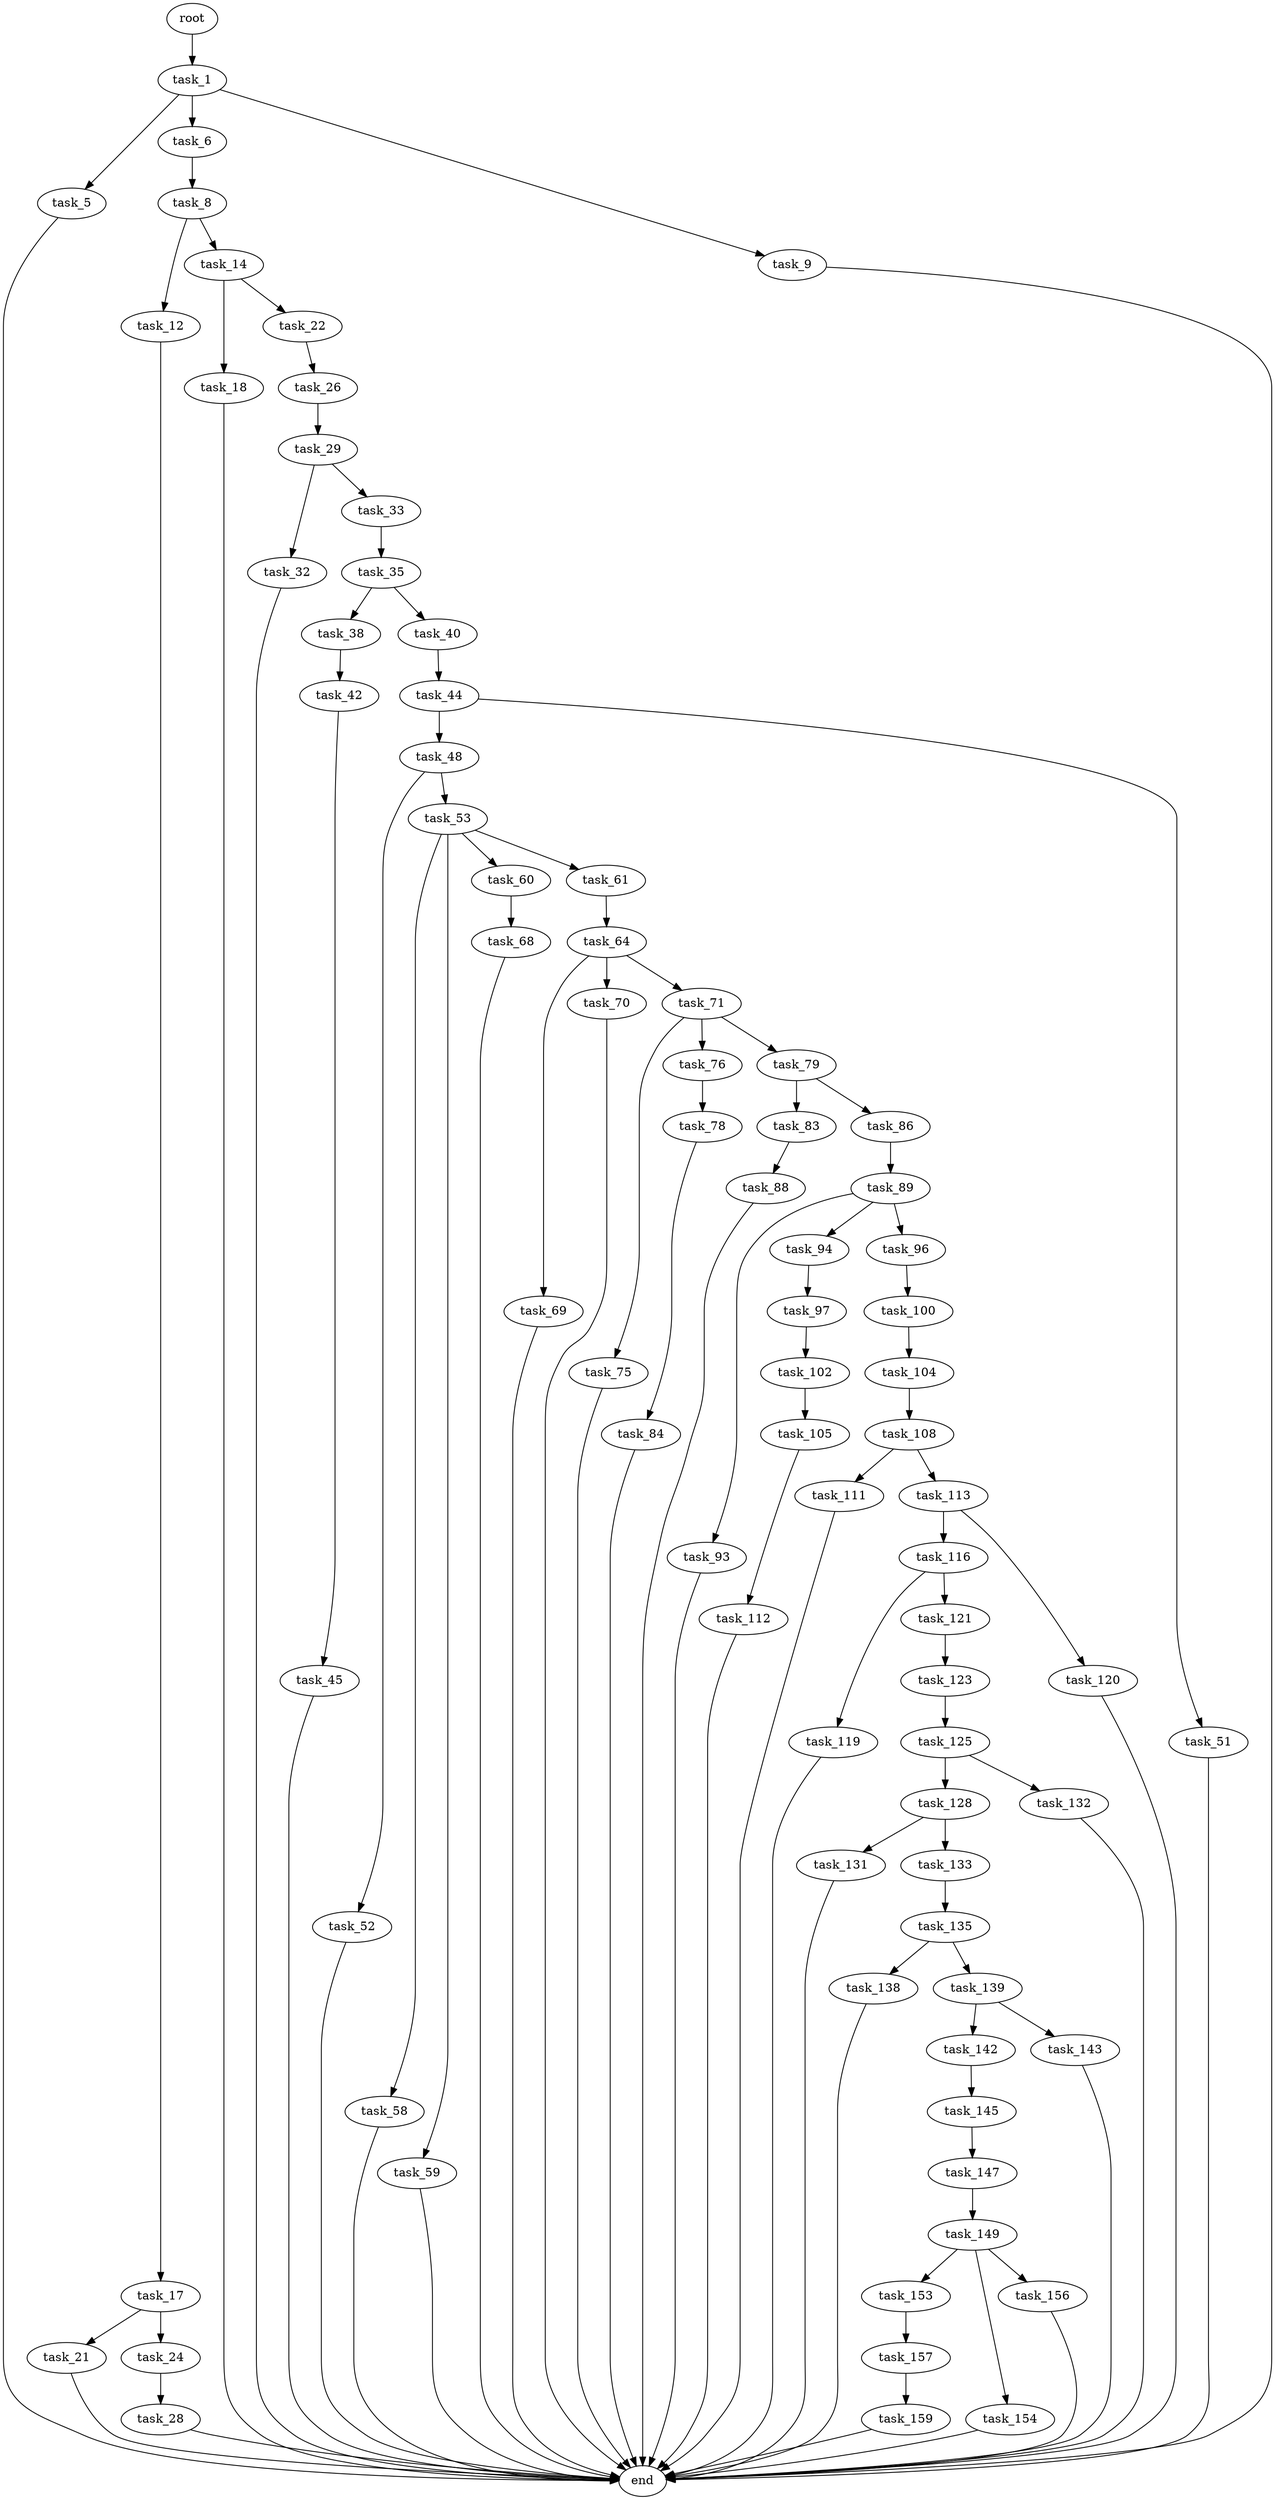 digraph G {
  root [size="0.000000"];
  task_1 [size="368293445632.000000"];
  task_5 [size="8878730626.000000"];
  task_6 [size="19828419065.000000"];
  task_9 [size="15509663525.000000"];
  end [size="0.000000"];
  task_8 [size="1214387966767.000000"];
  task_12 [size="231928233984.000000"];
  task_14 [size="6971228798.000000"];
  task_17 [size="11773721817.000000"];
  task_18 [size="782757789696.000000"];
  task_22 [size="28991029248.000000"];
  task_21 [size="68719476736.000000"];
  task_24 [size="750046549.000000"];
  task_26 [size="24422748291.000000"];
  task_28 [size="28991029248.000000"];
  task_29 [size="231928233984.000000"];
  task_32 [size="32878284114.000000"];
  task_33 [size="107653248359.000000"];
  task_35 [size="6876795276.000000"];
  task_38 [size="14335641258.000000"];
  task_40 [size="28991029248.000000"];
  task_42 [size="100721799300.000000"];
  task_44 [size="134217728000.000000"];
  task_45 [size="231928233984.000000"];
  task_48 [size="803363209116.000000"];
  task_51 [size="82412112593.000000"];
  task_52 [size="66515801783.000000"];
  task_53 [size="1615220496.000000"];
  task_58 [size="7729051232.000000"];
  task_59 [size="37416987503.000000"];
  task_60 [size="711098955426.000000"];
  task_61 [size="259506524020.000000"];
  task_68 [size="1073741824000.000000"];
  task_64 [size="3871915749.000000"];
  task_69 [size="231928233984.000000"];
  task_70 [size="224256719255.000000"];
  task_71 [size="8534567438.000000"];
  task_75 [size="1744673084.000000"];
  task_76 [size="3811786644.000000"];
  task_79 [size="12426102660.000000"];
  task_78 [size="1143094671.000000"];
  task_84 [size="4778786139.000000"];
  task_83 [size="782757789696.000000"];
  task_86 [size="7908698406.000000"];
  task_88 [size="5126150268.000000"];
  task_89 [size="21030735590.000000"];
  task_93 [size="68719476736.000000"];
  task_94 [size="9620939934.000000"];
  task_96 [size="3671449569.000000"];
  task_97 [size="28991029248.000000"];
  task_100 [size="479476358703.000000"];
  task_102 [size="898166440154.000000"];
  task_104 [size="1073741824000.000000"];
  task_105 [size="549755813888.000000"];
  task_108 [size="68719476736.000000"];
  task_112 [size="1577533087.000000"];
  task_111 [size="40607713853.000000"];
  task_113 [size="33178545253.000000"];
  task_116 [size="14256343815.000000"];
  task_120 [size="2533160232.000000"];
  task_119 [size="51795069206.000000"];
  task_121 [size="33163249256.000000"];
  task_123 [size="2876195264.000000"];
  task_125 [size="2793466762.000000"];
  task_128 [size="167161985385.000000"];
  task_132 [size="42190413748.000000"];
  task_131 [size="4066591521.000000"];
  task_133 [size="154849038774.000000"];
  task_135 [size="1073741824000.000000"];
  task_138 [size="4831497798.000000"];
  task_139 [size="549755813888.000000"];
  task_142 [size="18601340674.000000"];
  task_143 [size="782757789696.000000"];
  task_145 [size="10155870454.000000"];
  task_147 [size="28991029248.000000"];
  task_149 [size="40145778275.000000"];
  task_153 [size="585405133.000000"];
  task_154 [size="111929741384.000000"];
  task_156 [size="1402034608.000000"];
  task_157 [size="549755813888.000000"];
  task_159 [size="1415621108752.000000"];

  root -> task_1 [size="1.000000"];
  task_1 -> task_5 [size="411041792.000000"];
  task_1 -> task_6 [size="411041792.000000"];
  task_1 -> task_9 [size="411041792.000000"];
  task_5 -> end [size="1.000000"];
  task_6 -> task_8 [size="75497472.000000"];
  task_9 -> end [size="1.000000"];
  task_8 -> task_12 [size="838860800.000000"];
  task_8 -> task_14 [size="838860800.000000"];
  task_12 -> task_17 [size="301989888.000000"];
  task_14 -> task_18 [size="209715200.000000"];
  task_14 -> task_22 [size="209715200.000000"];
  task_17 -> task_21 [size="301989888.000000"];
  task_17 -> task_24 [size="301989888.000000"];
  task_18 -> end [size="1.000000"];
  task_22 -> task_26 [size="75497472.000000"];
  task_21 -> end [size="1.000000"];
  task_24 -> task_28 [size="33554432.000000"];
  task_26 -> task_29 [size="838860800.000000"];
  task_28 -> end [size="1.000000"];
  task_29 -> task_32 [size="301989888.000000"];
  task_29 -> task_33 [size="301989888.000000"];
  task_32 -> end [size="1.000000"];
  task_33 -> task_35 [size="75497472.000000"];
  task_35 -> task_38 [size="134217728.000000"];
  task_35 -> task_40 [size="134217728.000000"];
  task_38 -> task_42 [size="679477248.000000"];
  task_40 -> task_44 [size="75497472.000000"];
  task_42 -> task_45 [size="134217728.000000"];
  task_44 -> task_48 [size="209715200.000000"];
  task_44 -> task_51 [size="209715200.000000"];
  task_45 -> end [size="1.000000"];
  task_48 -> task_52 [size="536870912.000000"];
  task_48 -> task_53 [size="536870912.000000"];
  task_51 -> end [size="1.000000"];
  task_52 -> end [size="1.000000"];
  task_53 -> task_58 [size="33554432.000000"];
  task_53 -> task_59 [size="33554432.000000"];
  task_53 -> task_60 [size="33554432.000000"];
  task_53 -> task_61 [size="33554432.000000"];
  task_58 -> end [size="1.000000"];
  task_59 -> end [size="1.000000"];
  task_60 -> task_68 [size="838860800.000000"];
  task_61 -> task_64 [size="411041792.000000"];
  task_68 -> end [size="1.000000"];
  task_64 -> task_69 [size="209715200.000000"];
  task_64 -> task_70 [size="209715200.000000"];
  task_64 -> task_71 [size="209715200.000000"];
  task_69 -> end [size="1.000000"];
  task_70 -> end [size="1.000000"];
  task_71 -> task_75 [size="838860800.000000"];
  task_71 -> task_76 [size="838860800.000000"];
  task_71 -> task_79 [size="838860800.000000"];
  task_75 -> end [size="1.000000"];
  task_76 -> task_78 [size="301989888.000000"];
  task_79 -> task_83 [size="209715200.000000"];
  task_79 -> task_86 [size="209715200.000000"];
  task_78 -> task_84 [size="33554432.000000"];
  task_84 -> end [size="1.000000"];
  task_83 -> task_88 [size="679477248.000000"];
  task_86 -> task_89 [size="209715200.000000"];
  task_88 -> end [size="1.000000"];
  task_89 -> task_93 [size="536870912.000000"];
  task_89 -> task_94 [size="536870912.000000"];
  task_89 -> task_96 [size="536870912.000000"];
  task_93 -> end [size="1.000000"];
  task_94 -> task_97 [size="536870912.000000"];
  task_96 -> task_100 [size="301989888.000000"];
  task_97 -> task_102 [size="75497472.000000"];
  task_100 -> task_104 [size="838860800.000000"];
  task_102 -> task_105 [size="838860800.000000"];
  task_104 -> task_108 [size="838860800.000000"];
  task_105 -> task_112 [size="536870912.000000"];
  task_108 -> task_111 [size="134217728.000000"];
  task_108 -> task_113 [size="134217728.000000"];
  task_112 -> end [size="1.000000"];
  task_111 -> end [size="1.000000"];
  task_113 -> task_116 [size="838860800.000000"];
  task_113 -> task_120 [size="838860800.000000"];
  task_116 -> task_119 [size="301989888.000000"];
  task_116 -> task_121 [size="301989888.000000"];
  task_120 -> end [size="1.000000"];
  task_119 -> end [size="1.000000"];
  task_121 -> task_123 [size="536870912.000000"];
  task_123 -> task_125 [size="134217728.000000"];
  task_125 -> task_128 [size="75497472.000000"];
  task_125 -> task_132 [size="75497472.000000"];
  task_128 -> task_131 [size="301989888.000000"];
  task_128 -> task_133 [size="301989888.000000"];
  task_132 -> end [size="1.000000"];
  task_131 -> end [size="1.000000"];
  task_133 -> task_135 [size="411041792.000000"];
  task_135 -> task_138 [size="838860800.000000"];
  task_135 -> task_139 [size="838860800.000000"];
  task_138 -> end [size="1.000000"];
  task_139 -> task_142 [size="536870912.000000"];
  task_139 -> task_143 [size="536870912.000000"];
  task_142 -> task_145 [size="301989888.000000"];
  task_143 -> end [size="1.000000"];
  task_145 -> task_147 [size="679477248.000000"];
  task_147 -> task_149 [size="75497472.000000"];
  task_149 -> task_153 [size="838860800.000000"];
  task_149 -> task_154 [size="838860800.000000"];
  task_149 -> task_156 [size="838860800.000000"];
  task_153 -> task_157 [size="33554432.000000"];
  task_154 -> end [size="1.000000"];
  task_156 -> end [size="1.000000"];
  task_157 -> task_159 [size="536870912.000000"];
  task_159 -> end [size="1.000000"];
}
